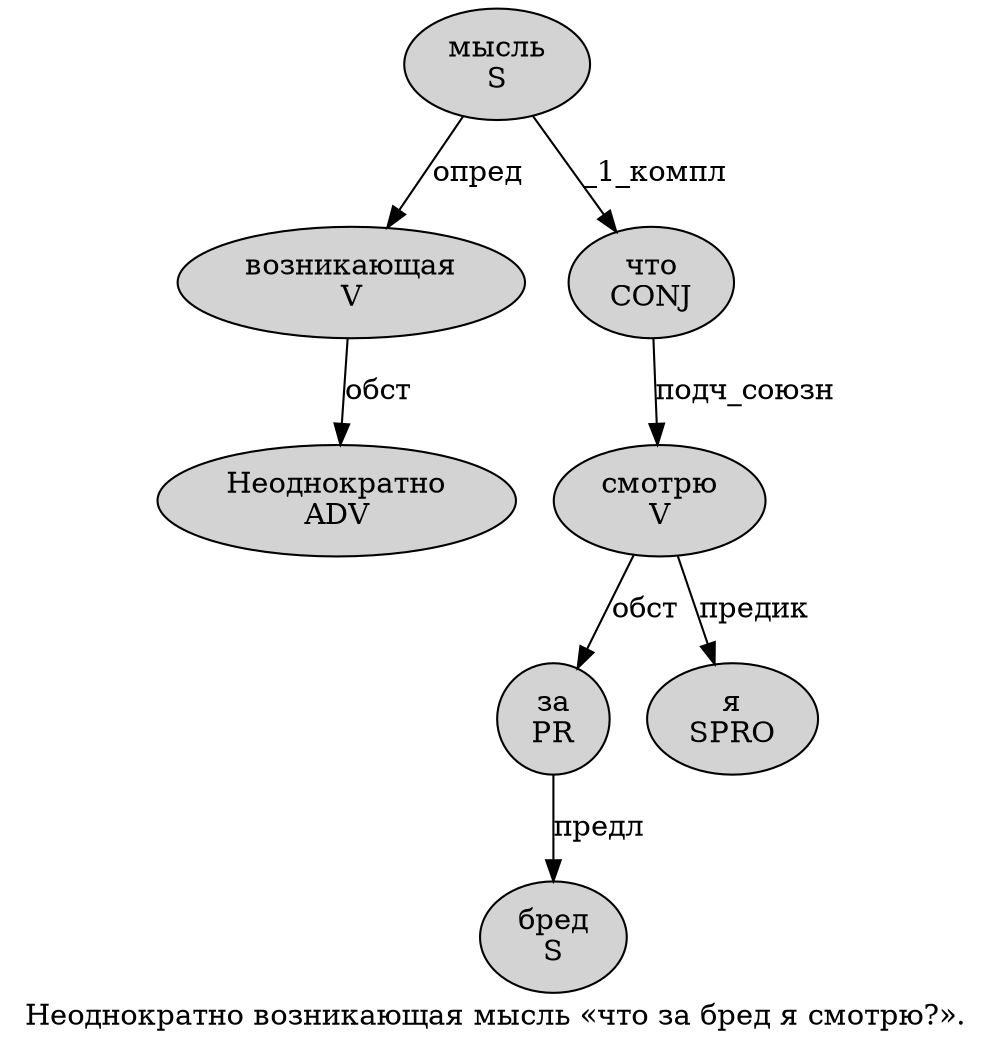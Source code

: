 digraph SENTENCE_2385 {
	graph [label="Неоднократно возникающая мысль «что за бред я смотрю?»."]
	node [style=filled]
		0 [label="Неоднократно
ADV" color="" fillcolor=lightgray penwidth=1 shape=ellipse]
		1 [label="возникающая
V" color="" fillcolor=lightgray penwidth=1 shape=ellipse]
		2 [label="мысль
S" color="" fillcolor=lightgray penwidth=1 shape=ellipse]
		4 [label="что
CONJ" color="" fillcolor=lightgray penwidth=1 shape=ellipse]
		5 [label="за
PR" color="" fillcolor=lightgray penwidth=1 shape=ellipse]
		6 [label="бред
S" color="" fillcolor=lightgray penwidth=1 shape=ellipse]
		7 [label="я
SPRO" color="" fillcolor=lightgray penwidth=1 shape=ellipse]
		8 [label="смотрю
V" color="" fillcolor=lightgray penwidth=1 shape=ellipse]
			1 -> 0 [label="обст"]
			4 -> 8 [label="подч_союзн"]
			2 -> 1 [label="опред"]
			2 -> 4 [label="_1_компл"]
			5 -> 6 [label="предл"]
			8 -> 5 [label="обст"]
			8 -> 7 [label="предик"]
}